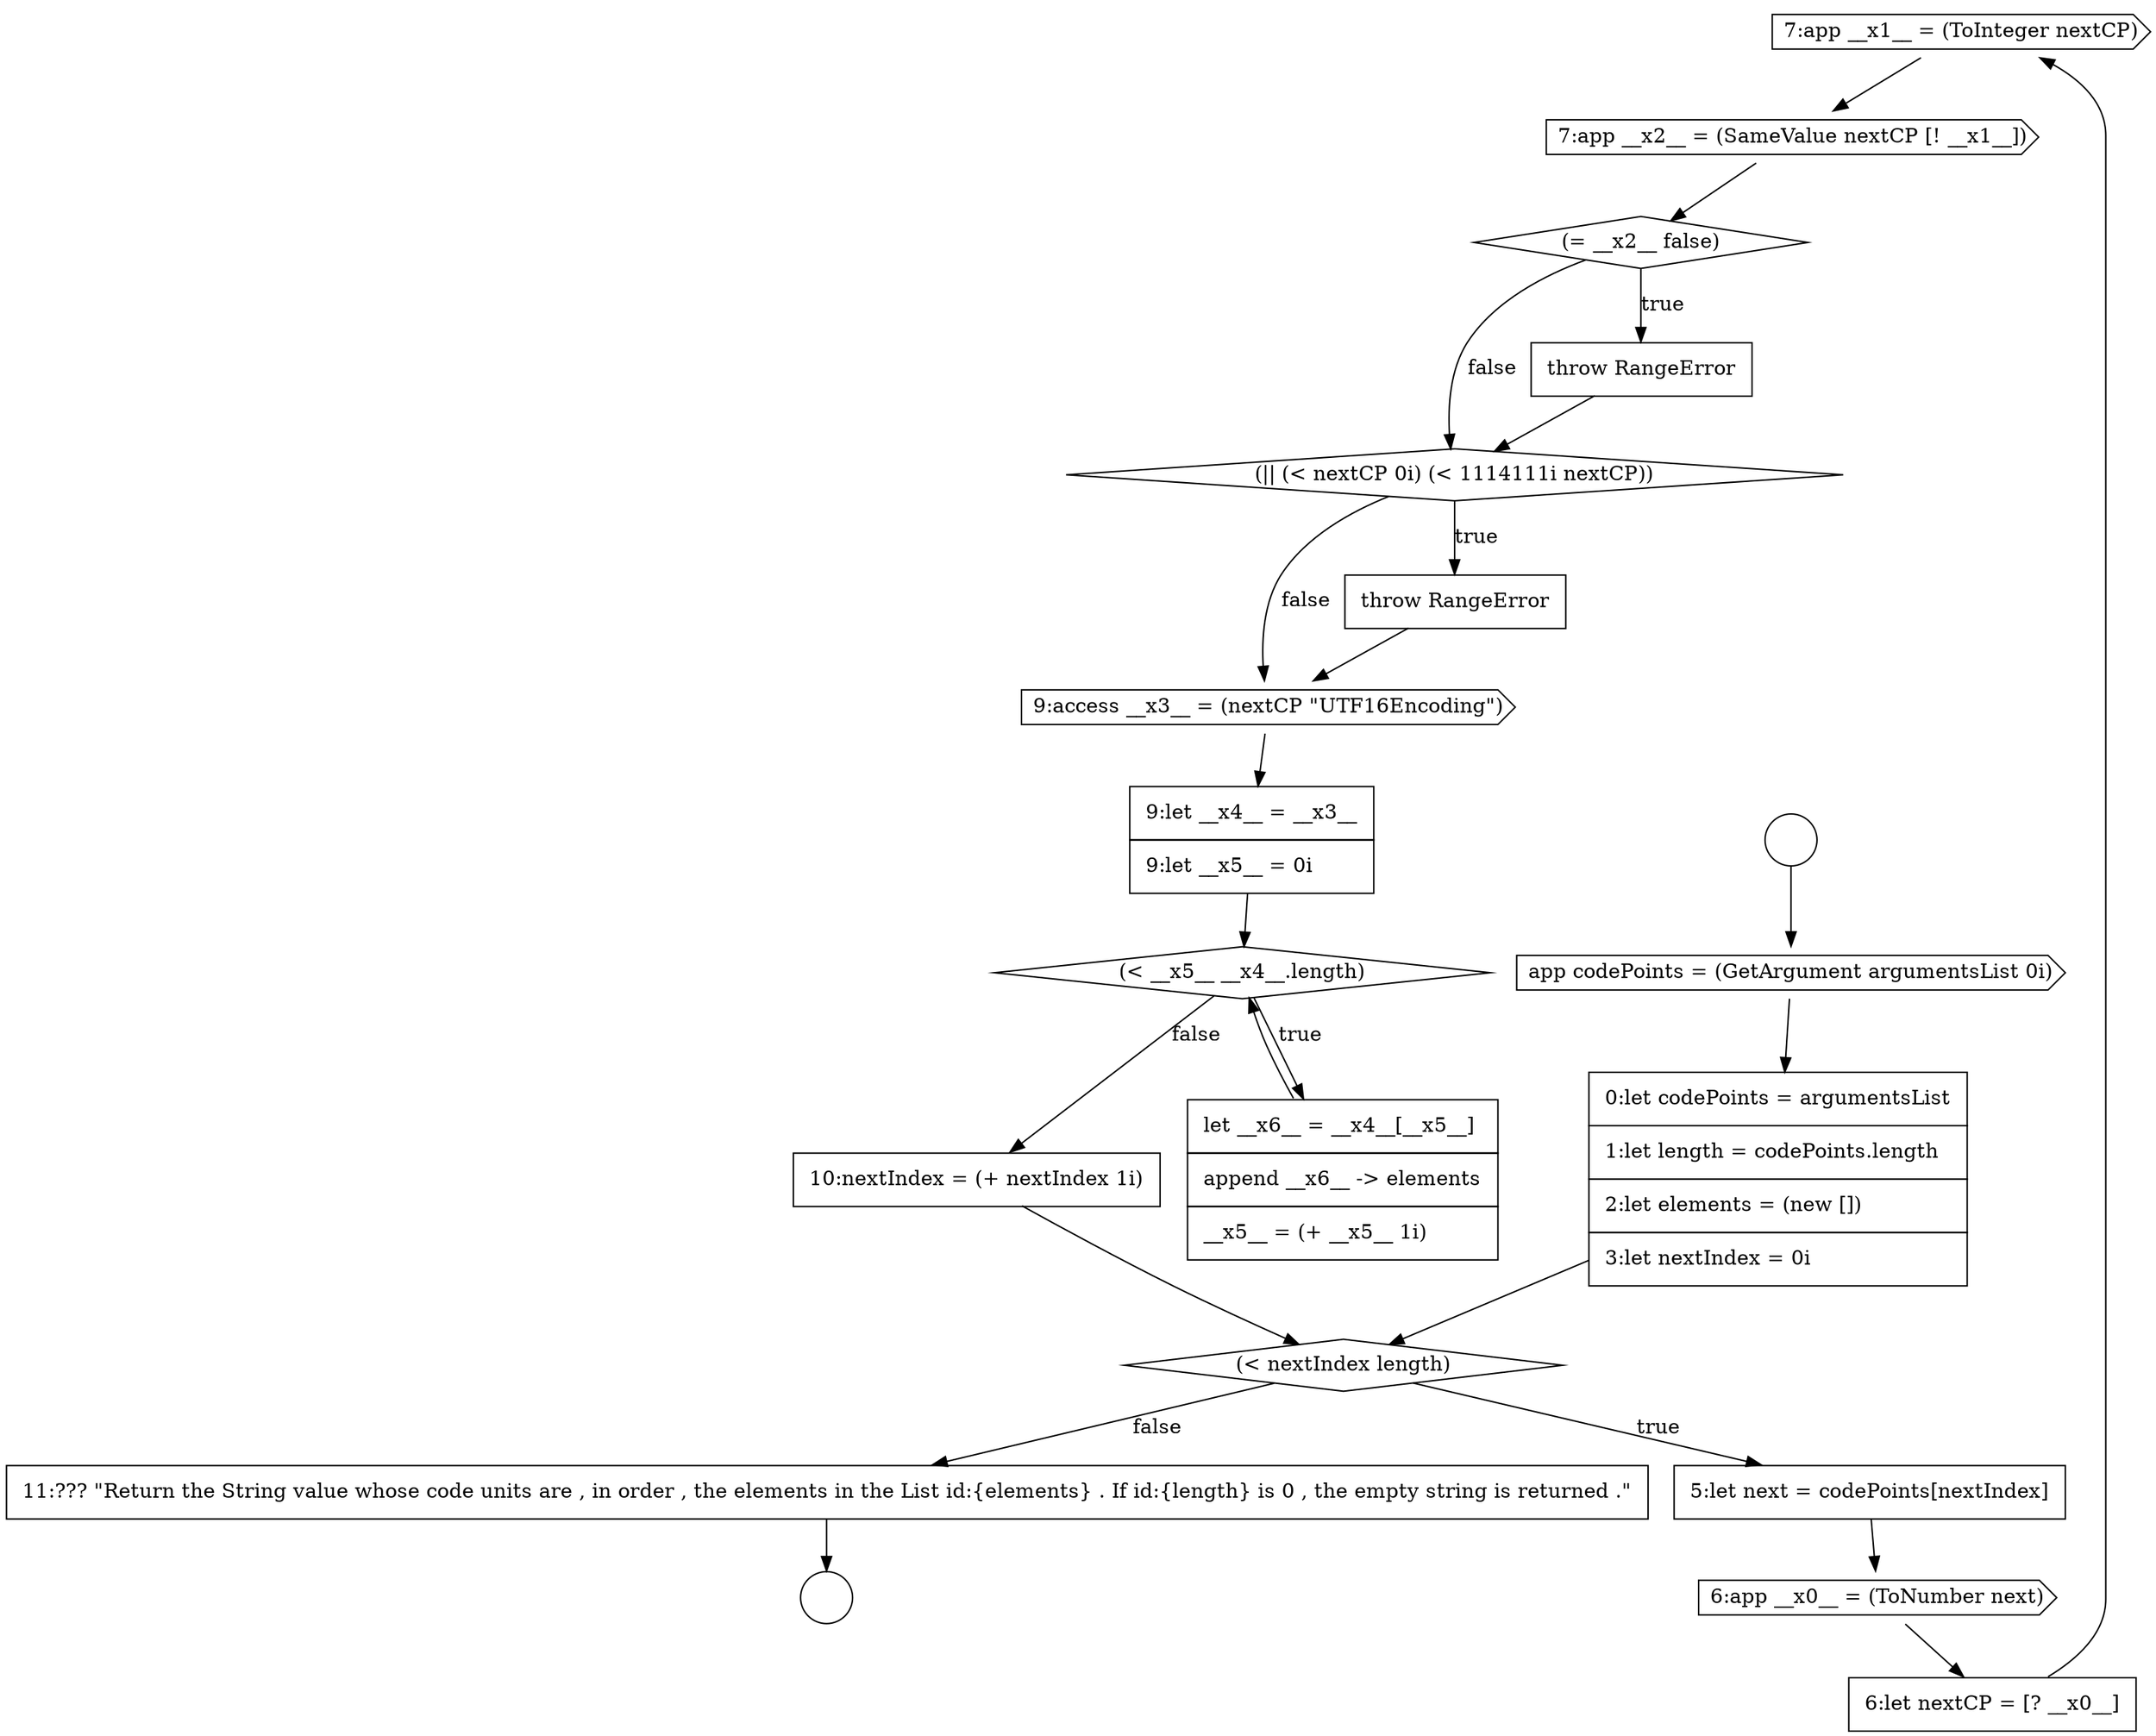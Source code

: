 digraph {
  node12865 [shape=cds, label=<<font color="black">7:app __x1__ = (ToInteger nextCP)</font>> color="black" fillcolor="white" style=filled]
  node12869 [shape=diamond, label=<<font color="black">(|| (&lt; nextCP 0i) (&lt; 1114111i nextCP))</font>> color="black" fillcolor="white" style=filled]
  node12860 [shape=none, margin=0, label=<<font color="black">
    <table border="0" cellborder="1" cellspacing="0" cellpadding="10">
      <tr><td align="left">0:let codePoints = argumentsList</td></tr>
      <tr><td align="left">1:let length = codePoints.length</td></tr>
      <tr><td align="left">2:let elements = (new [])</td></tr>
      <tr><td align="left">3:let nextIndex = 0i</td></tr>
    </table>
  </font>> color="black" fillcolor="white" style=filled]
  node12862 [shape=none, margin=0, label=<<font color="black">
    <table border="0" cellborder="1" cellspacing="0" cellpadding="10">
      <tr><td align="left">5:let next = codePoints[nextIndex]</td></tr>
    </table>
  </font>> color="black" fillcolor="white" style=filled]
  node12867 [shape=diamond, label=<<font color="black">(= __x2__ false)</font>> color="black" fillcolor="white" style=filled]
  node12871 [shape=cds, label=<<font color="black">9:access __x3__ = (nextCP &quot;UTF16Encoding&quot;)</font>> color="black" fillcolor="white" style=filled]
  node12876 [shape=none, margin=0, label=<<font color="black">
    <table border="0" cellborder="1" cellspacing="0" cellpadding="10">
      <tr><td align="left">11:??? &quot;Return the String value whose code units are , in order , the elements in the List id:{elements} . If id:{length} is 0 , the empty string is returned .&quot;</td></tr>
    </table>
  </font>> color="black" fillcolor="white" style=filled]
  node12872 [shape=none, margin=0, label=<<font color="black">
    <table border="0" cellborder="1" cellspacing="0" cellpadding="10">
      <tr><td align="left">9:let __x4__ = __x3__</td></tr>
      <tr><td align="left">9:let __x5__ = 0i</td></tr>
    </table>
  </font>> color="black" fillcolor="white" style=filled]
  node12864 [shape=none, margin=0, label=<<font color="black">
    <table border="0" cellborder="1" cellspacing="0" cellpadding="10">
      <tr><td align="left">6:let nextCP = [? __x0__]</td></tr>
    </table>
  </font>> color="black" fillcolor="white" style=filled]
  node12875 [shape=none, margin=0, label=<<font color="black">
    <table border="0" cellborder="1" cellspacing="0" cellpadding="10">
      <tr><td align="left">10:nextIndex = (+ nextIndex 1i)</td></tr>
    </table>
  </font>> color="black" fillcolor="white" style=filled]
  node12866 [shape=cds, label=<<font color="black">7:app __x2__ = (SameValue nextCP [! __x1__])</font>> color="black" fillcolor="white" style=filled]
  node12863 [shape=cds, label=<<font color="black">6:app __x0__ = (ToNumber next)</font>> color="black" fillcolor="white" style=filled]
  node12859 [shape=cds, label=<<font color="black">app codePoints = (GetArgument argumentsList 0i)</font>> color="black" fillcolor="white" style=filled]
  node12870 [shape=none, margin=0, label=<<font color="black">
    <table border="0" cellborder="1" cellspacing="0" cellpadding="10">
      <tr><td align="left">throw RangeError</td></tr>
    </table>
  </font>> color="black" fillcolor="white" style=filled]
  node12857 [shape=circle label=" " color="black" fillcolor="white" style=filled]
  node12874 [shape=none, margin=0, label=<<font color="black">
    <table border="0" cellborder="1" cellspacing="0" cellpadding="10">
      <tr><td align="left">let __x6__ = __x4__[__x5__]</td></tr>
      <tr><td align="left">append __x6__ -&gt; elements</td></tr>
      <tr><td align="left">__x5__ = (+ __x5__ 1i)</td></tr>
    </table>
  </font>> color="black" fillcolor="white" style=filled]
  node12858 [shape=circle label=" " color="black" fillcolor="white" style=filled]
  node12873 [shape=diamond, label=<<font color="black">(&lt; __x5__ __x4__.length)</font>> color="black" fillcolor="white" style=filled]
  node12861 [shape=diamond, label=<<font color="black">(&lt; nextIndex length)</font>> color="black" fillcolor="white" style=filled]
  node12868 [shape=none, margin=0, label=<<font color="black">
    <table border="0" cellborder="1" cellspacing="0" cellpadding="10">
      <tr><td align="left">throw RangeError</td></tr>
    </table>
  </font>> color="black" fillcolor="white" style=filled]
  node12870 -> node12871 [ color="black"]
  node12871 -> node12872 [ color="black"]
  node12866 -> node12867 [ color="black"]
  node12860 -> node12861 [ color="black"]
  node12864 -> node12865 [ color="black"]
  node12876 -> node12858 [ color="black"]
  node12868 -> node12869 [ color="black"]
  node12863 -> node12864 [ color="black"]
  node12867 -> node12868 [label=<<font color="black">true</font>> color="black"]
  node12867 -> node12869 [label=<<font color="black">false</font>> color="black"]
  node12873 -> node12874 [label=<<font color="black">true</font>> color="black"]
  node12873 -> node12875 [label=<<font color="black">false</font>> color="black"]
  node12865 -> node12866 [ color="black"]
  node12861 -> node12862 [label=<<font color="black">true</font>> color="black"]
  node12861 -> node12876 [label=<<font color="black">false</font>> color="black"]
  node12874 -> node12873 [ color="black"]
  node12859 -> node12860 [ color="black"]
  node12862 -> node12863 [ color="black"]
  node12872 -> node12873 [ color="black"]
  node12875 -> node12861 [ color="black"]
  node12869 -> node12870 [label=<<font color="black">true</font>> color="black"]
  node12869 -> node12871 [label=<<font color="black">false</font>> color="black"]
  node12857 -> node12859 [ color="black"]
}
